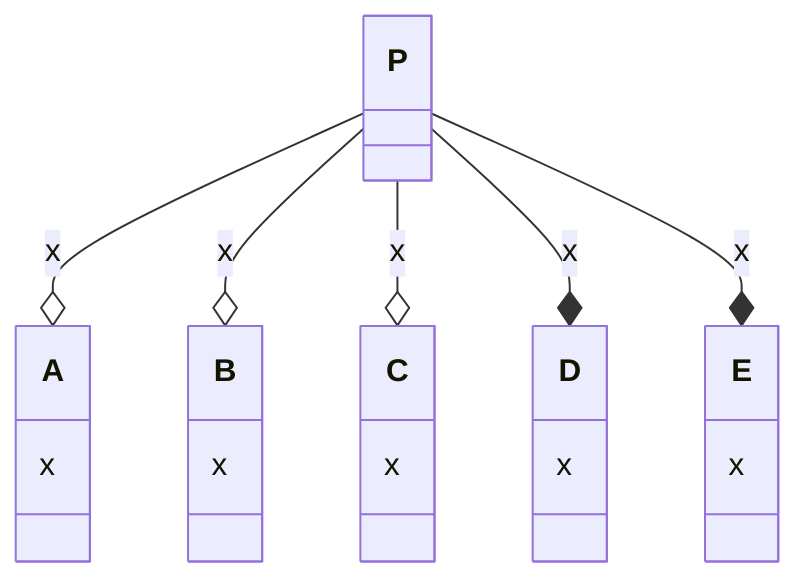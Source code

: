 classDiagram
  class A {
    x
  }
  class B {
    x
  }
  class C {
    x
  }
  class D {
    x
  }
  class E {
    x
  }
  class P {
  }
  P --o A : x
  P --o B : x
  P --o C : x
  P --* D : x
  P --* E : x